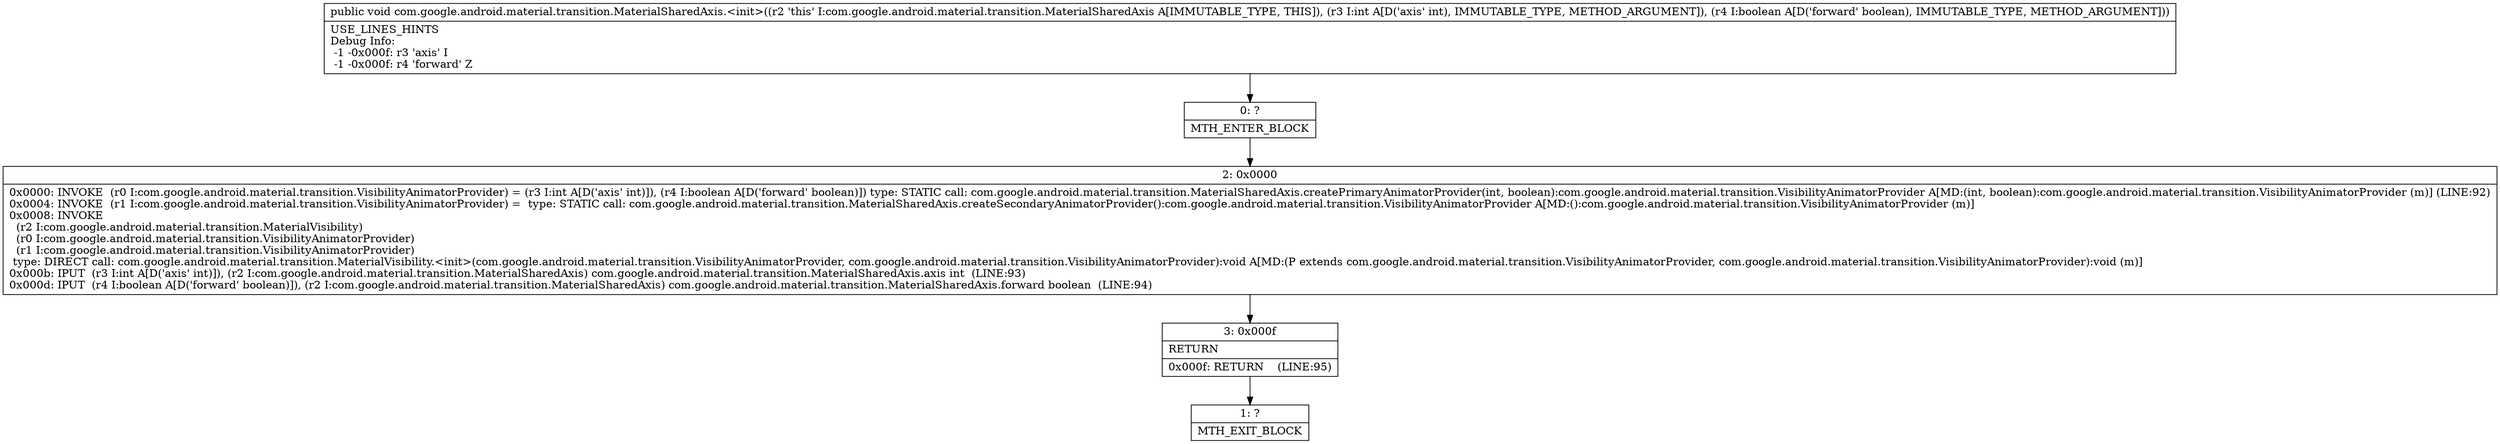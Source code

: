 digraph "CFG forcom.google.android.material.transition.MaterialSharedAxis.\<init\>(IZ)V" {
Node_0 [shape=record,label="{0\:\ ?|MTH_ENTER_BLOCK\l}"];
Node_2 [shape=record,label="{2\:\ 0x0000|0x0000: INVOKE  (r0 I:com.google.android.material.transition.VisibilityAnimatorProvider) = (r3 I:int A[D('axis' int)]), (r4 I:boolean A[D('forward' boolean)]) type: STATIC call: com.google.android.material.transition.MaterialSharedAxis.createPrimaryAnimatorProvider(int, boolean):com.google.android.material.transition.VisibilityAnimatorProvider A[MD:(int, boolean):com.google.android.material.transition.VisibilityAnimatorProvider (m)] (LINE:92)\l0x0004: INVOKE  (r1 I:com.google.android.material.transition.VisibilityAnimatorProvider) =  type: STATIC call: com.google.android.material.transition.MaterialSharedAxis.createSecondaryAnimatorProvider():com.google.android.material.transition.VisibilityAnimatorProvider A[MD:():com.google.android.material.transition.VisibilityAnimatorProvider (m)]\l0x0008: INVOKE  \l  (r2 I:com.google.android.material.transition.MaterialVisibility)\l  (r0 I:com.google.android.material.transition.VisibilityAnimatorProvider)\l  (r1 I:com.google.android.material.transition.VisibilityAnimatorProvider)\l type: DIRECT call: com.google.android.material.transition.MaterialVisibility.\<init\>(com.google.android.material.transition.VisibilityAnimatorProvider, com.google.android.material.transition.VisibilityAnimatorProvider):void A[MD:(P extends com.google.android.material.transition.VisibilityAnimatorProvider, com.google.android.material.transition.VisibilityAnimatorProvider):void (m)]\l0x000b: IPUT  (r3 I:int A[D('axis' int)]), (r2 I:com.google.android.material.transition.MaterialSharedAxis) com.google.android.material.transition.MaterialSharedAxis.axis int  (LINE:93)\l0x000d: IPUT  (r4 I:boolean A[D('forward' boolean)]), (r2 I:com.google.android.material.transition.MaterialSharedAxis) com.google.android.material.transition.MaterialSharedAxis.forward boolean  (LINE:94)\l}"];
Node_3 [shape=record,label="{3\:\ 0x000f|RETURN\l|0x000f: RETURN    (LINE:95)\l}"];
Node_1 [shape=record,label="{1\:\ ?|MTH_EXIT_BLOCK\l}"];
MethodNode[shape=record,label="{public void com.google.android.material.transition.MaterialSharedAxis.\<init\>((r2 'this' I:com.google.android.material.transition.MaterialSharedAxis A[IMMUTABLE_TYPE, THIS]), (r3 I:int A[D('axis' int), IMMUTABLE_TYPE, METHOD_ARGUMENT]), (r4 I:boolean A[D('forward' boolean), IMMUTABLE_TYPE, METHOD_ARGUMENT]))  | USE_LINES_HINTS\lDebug Info:\l  \-1 \-0x000f: r3 'axis' I\l  \-1 \-0x000f: r4 'forward' Z\l}"];
MethodNode -> Node_0;Node_0 -> Node_2;
Node_2 -> Node_3;
Node_3 -> Node_1;
}

